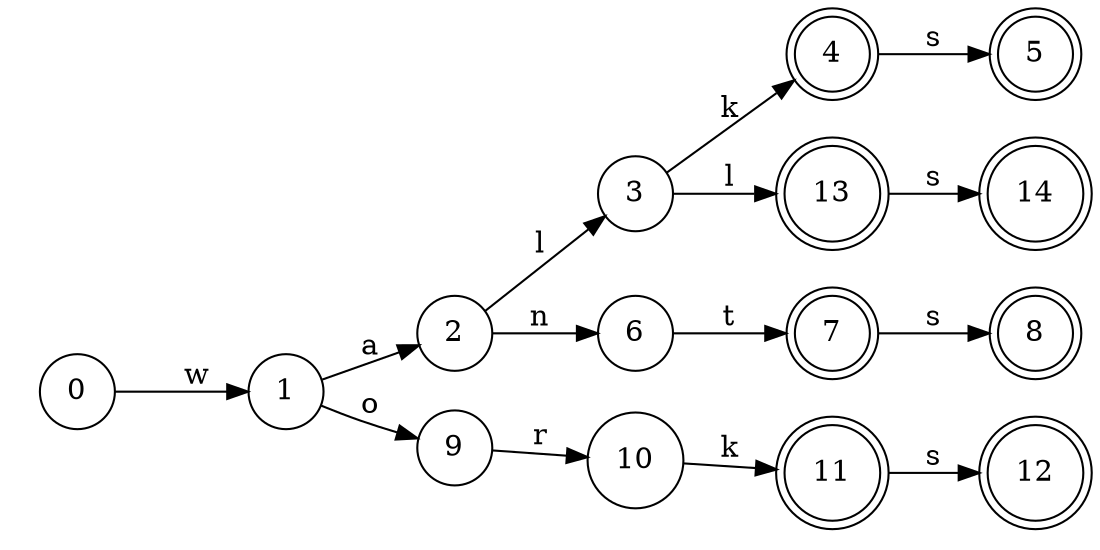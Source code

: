 digraph {
  rankdir = LR;
  start[style=invis];
  node[shape=circle];
  0 -> 1 [label="w"];
  1 -> 2 [label="a"];
  2 -> 3 [label="l"];
  3 -> 4 [label="k"];
  4 -> 5 [label="s"];
  2 -> 6 [label="n"];
  6 -> 7 [label="t"];
  7 -> 8 [label="s"];
  1 -> 9 [label="o"];
  9 -> 10 [label="r"];
  10 -> 11 [label="k"];
  11 -> 12 [label="s"];
  3 -> 13 [label="l"];
  13 -> 14 [label="s"];
  4 [shape=doublecircle];
  5 [shape=doublecircle];
  7 [shape=doublecircle];
  8 [shape=doublecircle];
  11 [shape=doublecircle];
  12 [shape=doublecircle];
  13 [shape=doublecircle];
  14 [shape=doublecircle];
}
